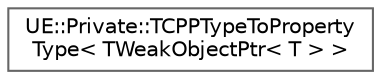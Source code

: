 digraph "Graphical Class Hierarchy"
{
 // INTERACTIVE_SVG=YES
 // LATEX_PDF_SIZE
  bgcolor="transparent";
  edge [fontname=Helvetica,fontsize=10,labelfontname=Helvetica,labelfontsize=10];
  node [fontname=Helvetica,fontsize=10,shape=box,height=0.2,width=0.4];
  rankdir="LR";
  Node0 [id="Node000000",label="UE::Private::TCPPTypeToProperty\lType\< TWeakObjectPtr\< T \> \>",height=0.2,width=0.4,color="grey40", fillcolor="white", style="filled",URL="$d4/d5a/structUE_1_1Private_1_1TCPPTypeToPropertyType_3_01TWeakObjectPtr_3_01T_01_4_01_4.html",tooltip=" "];
}
